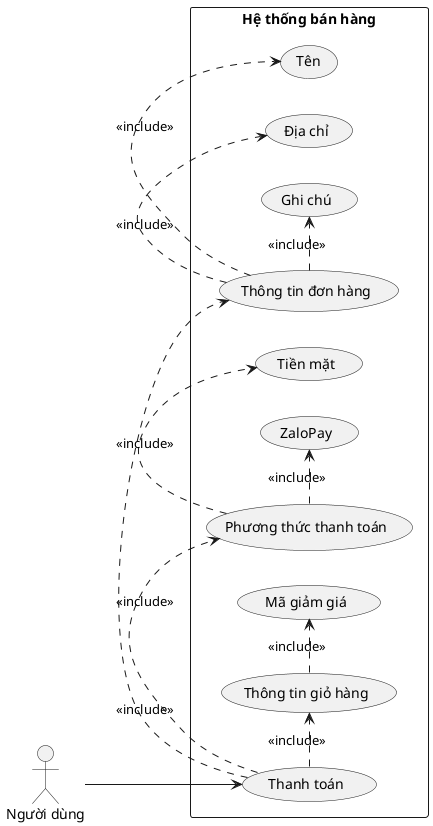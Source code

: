 @startuml
left to right direction

actor "Người dùng" as user

rectangle "Hệ thống bán hàng" {
  (Thanh toán) as checkout
  (Thông tin đơn hàng) as order_info
  (Tên) as name
  (Địa chỉ) as address
  (Ghi chú) as note
  (Phương thức thanh toán) as payment_method
  (Tiền mặt) as cash
  (ZaloPay) as zalopay
  (Thông tin giỏ hàng) as cart_info
  (Mã giảm giá) as discount_code
  
  user --> checkout
  
  checkout .> order_info : <<include>>
  order_info .> name : <<include>>
  order_info .> address : <<include>>
  order_info .> note : <<include>>
  
  checkout .> payment_method : <<include>>
  payment_method .> cash : <<include>>
  payment_method .> zalopay : <<include>>
  checkout .> cart_info : <<include>>
  cart_info .> discount_code : <<include>>
}
@enduml
